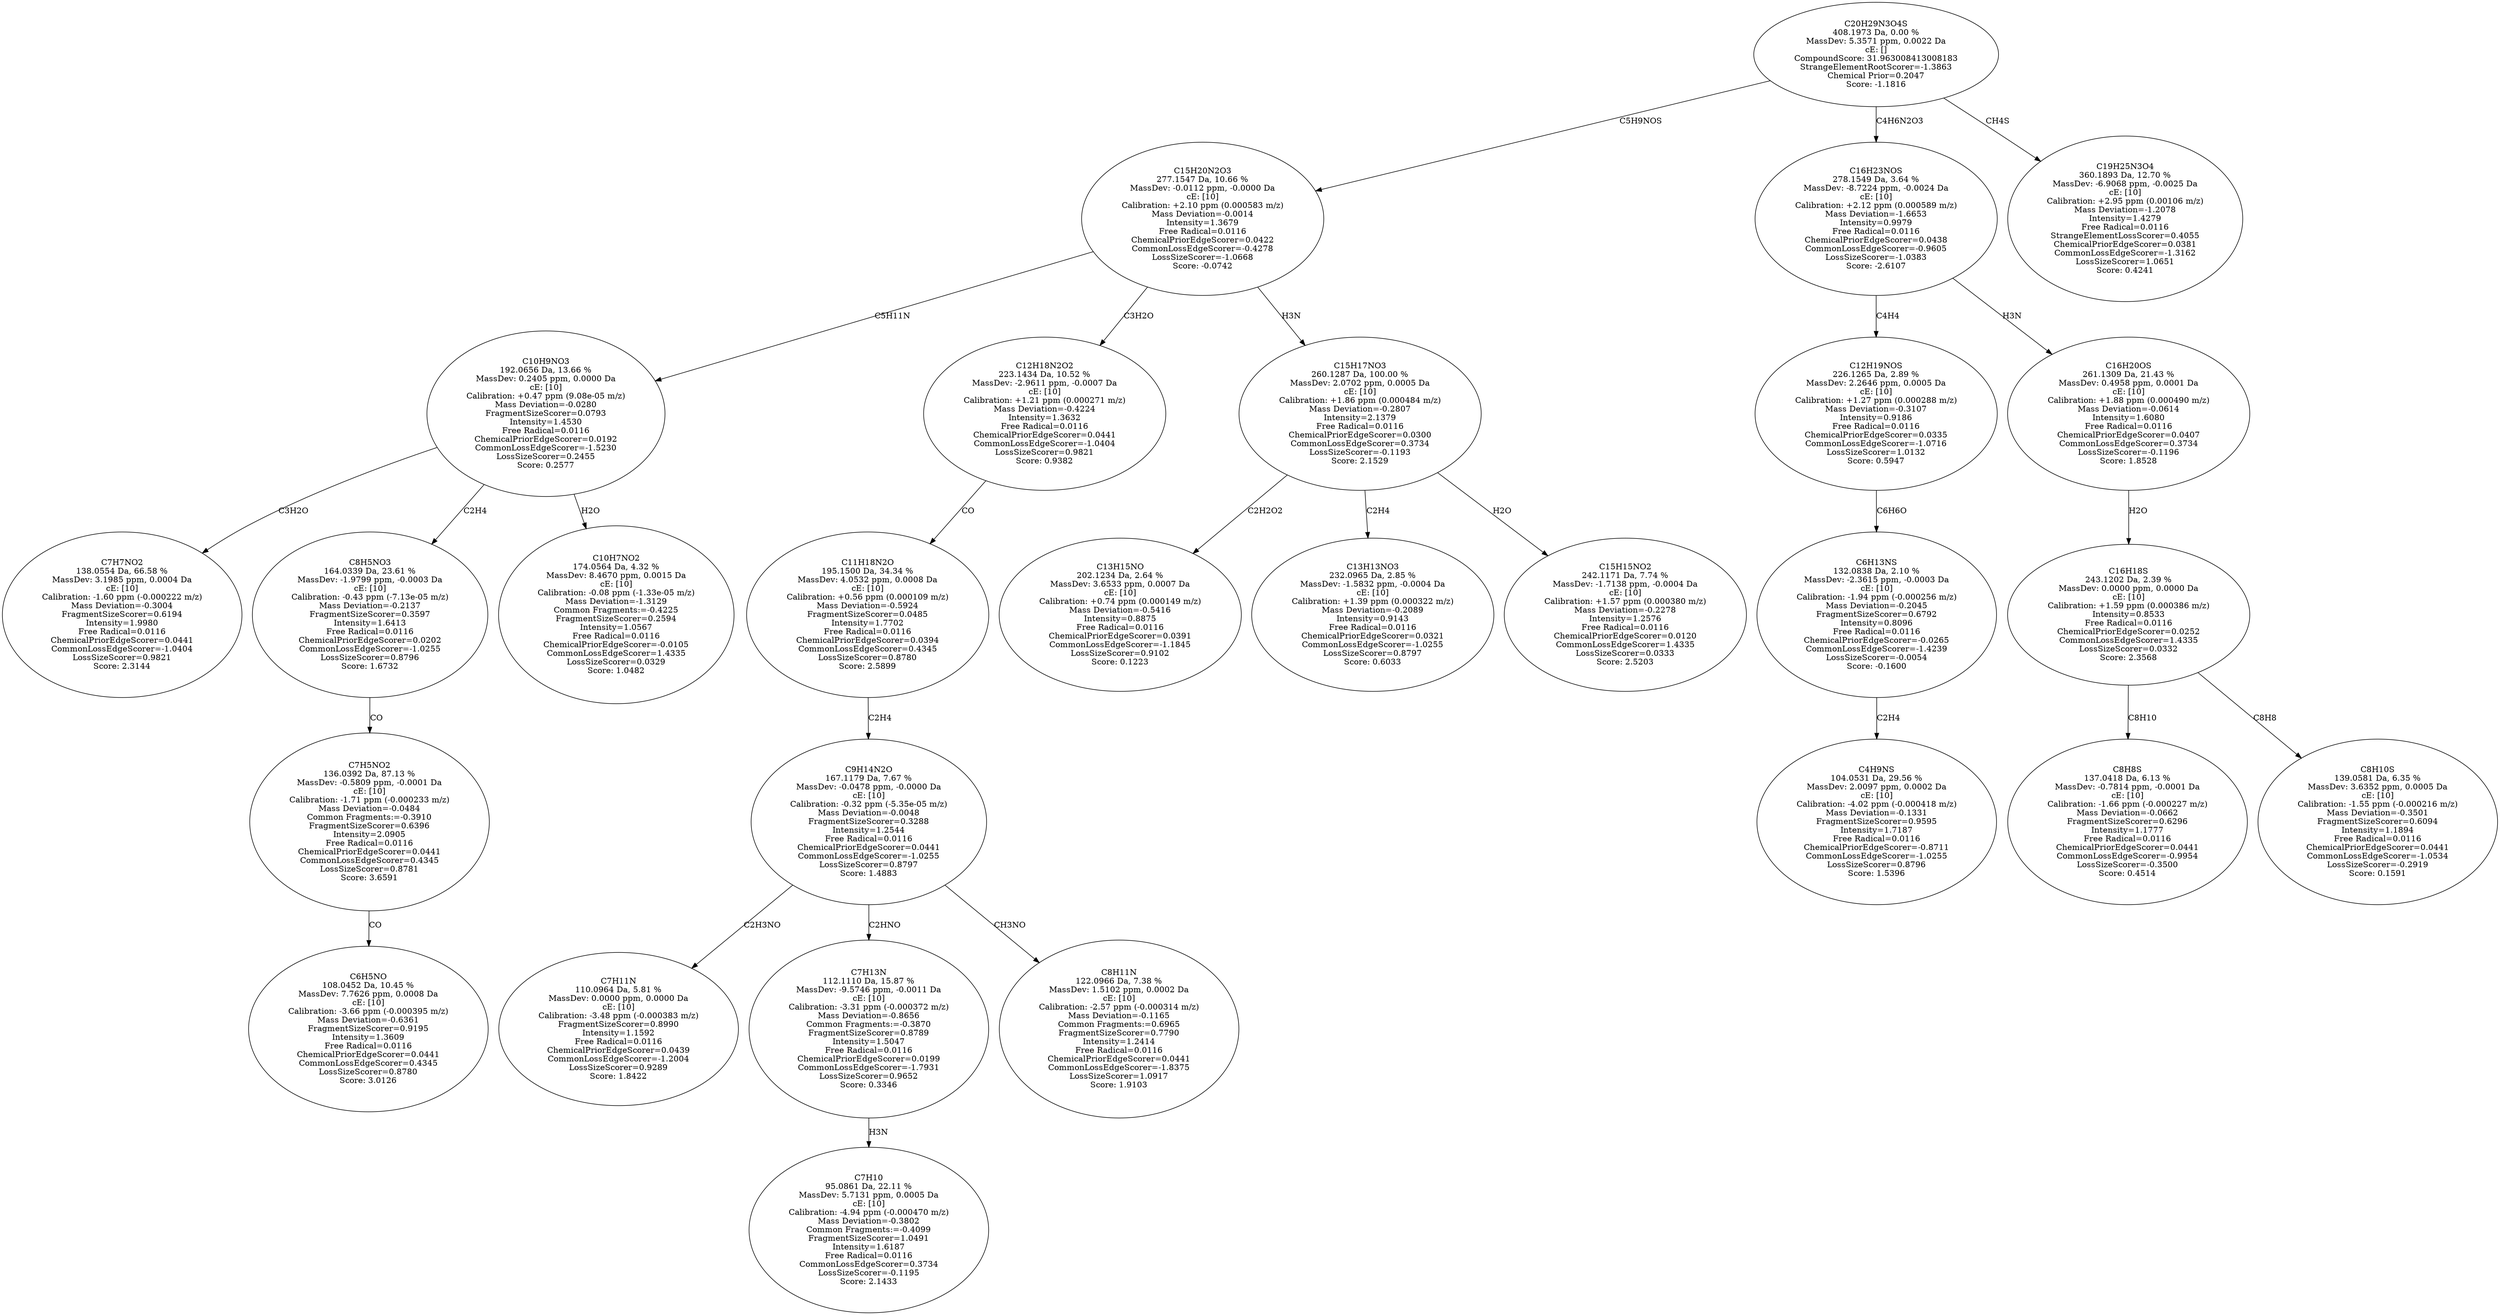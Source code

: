 strict digraph {
v1 [label="C7H7NO2\n138.0554 Da, 66.58 %\nMassDev: 3.1985 ppm, 0.0004 Da\ncE: [10]\nCalibration: -1.60 ppm (-0.000222 m/z)\nMass Deviation=-0.3004\nFragmentSizeScorer=0.6194\nIntensity=1.9980\nFree Radical=0.0116\nChemicalPriorEdgeScorer=0.0441\nCommonLossEdgeScorer=-1.0404\nLossSizeScorer=0.9821\nScore: 2.3144"];
v2 [label="C6H5NO\n108.0452 Da, 10.45 %\nMassDev: 7.7626 ppm, 0.0008 Da\ncE: [10]\nCalibration: -3.66 ppm (-0.000395 m/z)\nMass Deviation=-0.6361\nFragmentSizeScorer=0.9195\nIntensity=1.3609\nFree Radical=0.0116\nChemicalPriorEdgeScorer=0.0441\nCommonLossEdgeScorer=0.4345\nLossSizeScorer=0.8780\nScore: 3.0126"];
v3 [label="C7H5NO2\n136.0392 Da, 87.13 %\nMassDev: -0.5809 ppm, -0.0001 Da\ncE: [10]\nCalibration: -1.71 ppm (-0.000233 m/z)\nMass Deviation=-0.0484\nCommon Fragments:=-0.3910\nFragmentSizeScorer=0.6396\nIntensity=2.0905\nFree Radical=0.0116\nChemicalPriorEdgeScorer=0.0441\nCommonLossEdgeScorer=0.4345\nLossSizeScorer=0.8781\nScore: 3.6591"];
v4 [label="C8H5NO3\n164.0339 Da, 23.61 %\nMassDev: -1.9799 ppm, -0.0003 Da\ncE: [10]\nCalibration: -0.43 ppm (-7.13e-05 m/z)\nMass Deviation=-0.2137\nFragmentSizeScorer=0.3597\nIntensity=1.6413\nFree Radical=0.0116\nChemicalPriorEdgeScorer=0.0202\nCommonLossEdgeScorer=-1.0255\nLossSizeScorer=0.8796\nScore: 1.6732"];
v5 [label="C10H7NO2\n174.0564 Da, 4.32 %\nMassDev: 8.4670 ppm, 0.0015 Da\ncE: [10]\nCalibration: -0.08 ppm (-1.33e-05 m/z)\nMass Deviation=-1.3129\nCommon Fragments:=-0.4225\nFragmentSizeScorer=0.2594\nIntensity=1.0567\nFree Radical=0.0116\nChemicalPriorEdgeScorer=-0.0105\nCommonLossEdgeScorer=1.4335\nLossSizeScorer=0.0329\nScore: 1.0482"];
v6 [label="C10H9NO3\n192.0656 Da, 13.66 %\nMassDev: 0.2405 ppm, 0.0000 Da\ncE: [10]\nCalibration: +0.47 ppm (9.08e-05 m/z)\nMass Deviation=-0.0280\nFragmentSizeScorer=0.0793\nIntensity=1.4530\nFree Radical=0.0116\nChemicalPriorEdgeScorer=0.0192\nCommonLossEdgeScorer=-1.5230\nLossSizeScorer=0.2455\nScore: 0.2577"];
v7 [label="C7H11N\n110.0964 Da, 5.81 %\nMassDev: 0.0000 ppm, 0.0000 Da\ncE: [10]\nCalibration: -3.48 ppm (-0.000383 m/z)\nFragmentSizeScorer=0.8990\nIntensity=1.1592\nFree Radical=0.0116\nChemicalPriorEdgeScorer=0.0439\nCommonLossEdgeScorer=-1.2004\nLossSizeScorer=0.9289\nScore: 1.8422"];
v8 [label="C7H10\n95.0861 Da, 22.11 %\nMassDev: 5.7131 ppm, 0.0005 Da\ncE: [10]\nCalibration: -4.94 ppm (-0.000470 m/z)\nMass Deviation=-0.3802\nCommon Fragments:=-0.4099\nFragmentSizeScorer=1.0491\nIntensity=1.6187\nFree Radical=0.0116\nCommonLossEdgeScorer=0.3734\nLossSizeScorer=-0.1195\nScore: 2.1433"];
v9 [label="C7H13N\n112.1110 Da, 15.87 %\nMassDev: -9.5746 ppm, -0.0011 Da\ncE: [10]\nCalibration: -3.31 ppm (-0.000372 m/z)\nMass Deviation=-0.8656\nCommon Fragments:=-0.3870\nFragmentSizeScorer=0.8789\nIntensity=1.5047\nFree Radical=0.0116\nChemicalPriorEdgeScorer=0.0199\nCommonLossEdgeScorer=-1.7931\nLossSizeScorer=0.9652\nScore: 0.3346"];
v10 [label="C8H11N\n122.0966 Da, 7.38 %\nMassDev: 1.5102 ppm, 0.0002 Da\ncE: [10]\nCalibration: -2.57 ppm (-0.000314 m/z)\nMass Deviation=-0.1165\nCommon Fragments:=0.6965\nFragmentSizeScorer=0.7790\nIntensity=1.2414\nFree Radical=0.0116\nChemicalPriorEdgeScorer=0.0441\nCommonLossEdgeScorer=-1.8375\nLossSizeScorer=1.0917\nScore: 1.9103"];
v11 [label="C9H14N2O\n167.1179 Da, 7.67 %\nMassDev: -0.0478 ppm, -0.0000 Da\ncE: [10]\nCalibration: -0.32 ppm (-5.35e-05 m/z)\nMass Deviation=-0.0048\nFragmentSizeScorer=0.3288\nIntensity=1.2544\nFree Radical=0.0116\nChemicalPriorEdgeScorer=0.0441\nCommonLossEdgeScorer=-1.0255\nLossSizeScorer=0.8797\nScore: 1.4883"];
v12 [label="C11H18N2O\n195.1500 Da, 34.34 %\nMassDev: 4.0532 ppm, 0.0008 Da\ncE: [10]\nCalibration: +0.56 ppm (0.000109 m/z)\nMass Deviation=-0.5924\nFragmentSizeScorer=0.0485\nIntensity=1.7702\nFree Radical=0.0116\nChemicalPriorEdgeScorer=0.0394\nCommonLossEdgeScorer=0.4345\nLossSizeScorer=0.8780\nScore: 2.5899"];
v13 [label="C12H18N2O2\n223.1434 Da, 10.52 %\nMassDev: -2.9611 ppm, -0.0007 Da\ncE: [10]\nCalibration: +1.21 ppm (0.000271 m/z)\nMass Deviation=-0.4224\nIntensity=1.3632\nFree Radical=0.0116\nChemicalPriorEdgeScorer=0.0441\nCommonLossEdgeScorer=-1.0404\nLossSizeScorer=0.9821\nScore: 0.9382"];
v14 [label="C13H15NO\n202.1234 Da, 2.64 %\nMassDev: 3.6533 ppm, 0.0007 Da\ncE: [10]\nCalibration: +0.74 ppm (0.000149 m/z)\nMass Deviation=-0.5416\nIntensity=0.8875\nFree Radical=0.0116\nChemicalPriorEdgeScorer=0.0391\nCommonLossEdgeScorer=-1.1845\nLossSizeScorer=0.9102\nScore: 0.1223"];
v15 [label="C13H13NO3\n232.0965 Da, 2.85 %\nMassDev: -1.5832 ppm, -0.0004 Da\ncE: [10]\nCalibration: +1.39 ppm (0.000322 m/z)\nMass Deviation=-0.2089\nIntensity=0.9143\nFree Radical=0.0116\nChemicalPriorEdgeScorer=0.0321\nCommonLossEdgeScorer=-1.0255\nLossSizeScorer=0.8797\nScore: 0.6033"];
v16 [label="C15H15NO2\n242.1171 Da, 7.74 %\nMassDev: -1.7138 ppm, -0.0004 Da\ncE: [10]\nCalibration: +1.57 ppm (0.000380 m/z)\nMass Deviation=-0.2278\nIntensity=1.2576\nFree Radical=0.0116\nChemicalPriorEdgeScorer=0.0120\nCommonLossEdgeScorer=1.4335\nLossSizeScorer=0.0333\nScore: 2.5203"];
v17 [label="C15H17NO3\n260.1287 Da, 100.00 %\nMassDev: 2.0702 ppm, 0.0005 Da\ncE: [10]\nCalibration: +1.86 ppm (0.000484 m/z)\nMass Deviation=-0.2807\nIntensity=2.1379\nFree Radical=0.0116\nChemicalPriorEdgeScorer=0.0300\nCommonLossEdgeScorer=0.3734\nLossSizeScorer=-0.1193\nScore: 2.1529"];
v18 [label="C15H20N2O3\n277.1547 Da, 10.66 %\nMassDev: -0.0112 ppm, -0.0000 Da\ncE: [10]\nCalibration: +2.10 ppm (0.000583 m/z)\nMass Deviation=-0.0014\nIntensity=1.3679\nFree Radical=0.0116\nChemicalPriorEdgeScorer=0.0422\nCommonLossEdgeScorer=-0.4278\nLossSizeScorer=-1.0668\nScore: -0.0742"];
v19 [label="C4H9NS\n104.0531 Da, 29.56 %\nMassDev: 2.0097 ppm, 0.0002 Da\ncE: [10]\nCalibration: -4.02 ppm (-0.000418 m/z)\nMass Deviation=-0.1331\nFragmentSizeScorer=0.9595\nIntensity=1.7187\nFree Radical=0.0116\nChemicalPriorEdgeScorer=-0.8711\nCommonLossEdgeScorer=-1.0255\nLossSizeScorer=0.8796\nScore: 1.5396"];
v20 [label="C6H13NS\n132.0838 Da, 2.10 %\nMassDev: -2.3615 ppm, -0.0003 Da\ncE: [10]\nCalibration: -1.94 ppm (-0.000256 m/z)\nMass Deviation=-0.2045\nFragmentSizeScorer=0.6792\nIntensity=0.8096\nFree Radical=0.0116\nChemicalPriorEdgeScorer=-0.0265\nCommonLossEdgeScorer=-1.4239\nLossSizeScorer=-0.0054\nScore: -0.1600"];
v21 [label="C12H19NOS\n226.1265 Da, 2.89 %\nMassDev: 2.2646 ppm, 0.0005 Da\ncE: [10]\nCalibration: +1.27 ppm (0.000288 m/z)\nMass Deviation=-0.3107\nIntensity=0.9186\nFree Radical=0.0116\nChemicalPriorEdgeScorer=0.0335\nCommonLossEdgeScorer=-1.0716\nLossSizeScorer=1.0132\nScore: 0.5947"];
v22 [label="C8H8S\n137.0418 Da, 6.13 %\nMassDev: -0.7814 ppm, -0.0001 Da\ncE: [10]\nCalibration: -1.66 ppm (-0.000227 m/z)\nMass Deviation=-0.0662\nFragmentSizeScorer=0.6296\nIntensity=1.1777\nFree Radical=0.0116\nChemicalPriorEdgeScorer=0.0441\nCommonLossEdgeScorer=-0.9954\nLossSizeScorer=-0.3500\nScore: 0.4514"];
v23 [label="C8H10S\n139.0581 Da, 6.35 %\nMassDev: 3.6352 ppm, 0.0005 Da\ncE: [10]\nCalibration: -1.55 ppm (-0.000216 m/z)\nMass Deviation=-0.3501\nFragmentSizeScorer=0.6094\nIntensity=1.1894\nFree Radical=0.0116\nChemicalPriorEdgeScorer=0.0441\nCommonLossEdgeScorer=-1.0534\nLossSizeScorer=-0.2919\nScore: 0.1591"];
v24 [label="C16H18S\n243.1202 Da, 2.39 %\nMassDev: 0.0000 ppm, 0.0000 Da\ncE: [10]\nCalibration: +1.59 ppm (0.000386 m/z)\nIntensity=0.8533\nFree Radical=0.0116\nChemicalPriorEdgeScorer=0.0252\nCommonLossEdgeScorer=1.4335\nLossSizeScorer=0.0332\nScore: 2.3568"];
v25 [label="C16H20OS\n261.1309 Da, 21.43 %\nMassDev: 0.4958 ppm, 0.0001 Da\ncE: [10]\nCalibration: +1.88 ppm (0.000490 m/z)\nMass Deviation=-0.0614\nIntensity=1.6080\nFree Radical=0.0116\nChemicalPriorEdgeScorer=0.0407\nCommonLossEdgeScorer=0.3734\nLossSizeScorer=-0.1196\nScore: 1.8528"];
v26 [label="C16H23NOS\n278.1549 Da, 3.64 %\nMassDev: -8.7224 ppm, -0.0024 Da\ncE: [10]\nCalibration: +2.12 ppm (0.000589 m/z)\nMass Deviation=-1.6653\nIntensity=0.9979\nFree Radical=0.0116\nChemicalPriorEdgeScorer=0.0438\nCommonLossEdgeScorer=-0.9605\nLossSizeScorer=-1.0383\nScore: -2.6107"];
v27 [label="C19H25N3O4\n360.1893 Da, 12.70 %\nMassDev: -6.9068 ppm, -0.0025 Da\ncE: [10]\nCalibration: +2.95 ppm (0.00106 m/z)\nMass Deviation=-1.2078\nIntensity=1.4279\nFree Radical=0.0116\nStrangeElementLossScorer=0.4055\nChemicalPriorEdgeScorer=0.0381\nCommonLossEdgeScorer=-1.3162\nLossSizeScorer=1.0651\nScore: 0.4241"];
v28 [label="C20H29N3O4S\n408.1973 Da, 0.00 %\nMassDev: 5.3571 ppm, 0.0022 Da\ncE: []\nCompoundScore: 31.963008413008183\nStrangeElementRootScorer=-1.3863\nChemical Prior=0.2047\nScore: -1.1816"];
v6 -> v1 [label="C3H2O"];
v3 -> v2 [label="CO"];
v4 -> v3 [label="CO"];
v6 -> v4 [label="C2H4"];
v6 -> v5 [label="H2O"];
v18 -> v6 [label="C5H11N"];
v11 -> v7 [label="C2H3NO"];
v9 -> v8 [label="H3N"];
v11 -> v9 [label="C2HNO"];
v11 -> v10 [label="CH3NO"];
v12 -> v11 [label="C2H4"];
v13 -> v12 [label="CO"];
v18 -> v13 [label="C3H2O"];
v17 -> v14 [label="C2H2O2"];
v17 -> v15 [label="C2H4"];
v17 -> v16 [label="H2O"];
v18 -> v17 [label="H3N"];
v28 -> v18 [label="C5H9NOS"];
v20 -> v19 [label="C2H4"];
v21 -> v20 [label="C6H6O"];
v26 -> v21 [label="C4H4"];
v24 -> v22 [label="C8H10"];
v24 -> v23 [label="C8H8"];
v25 -> v24 [label="H2O"];
v26 -> v25 [label="H3N"];
v28 -> v26 [label="C4H6N2O3"];
v28 -> v27 [label="CH4S"];
}